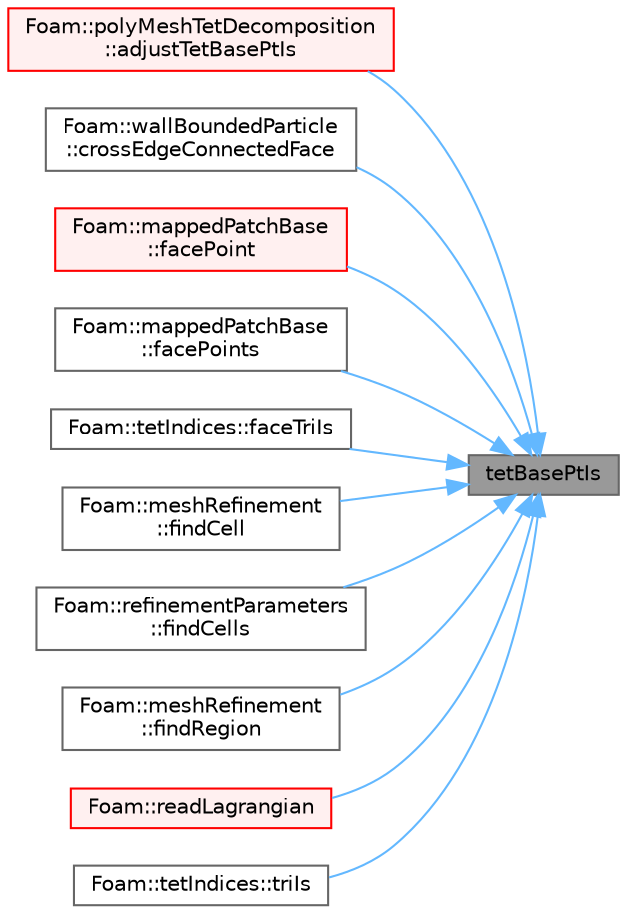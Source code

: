 digraph "tetBasePtIs"
{
 // LATEX_PDF_SIZE
  bgcolor="transparent";
  edge [fontname=Helvetica,fontsize=10,labelfontname=Helvetica,labelfontsize=10];
  node [fontname=Helvetica,fontsize=10,shape=box,height=0.2,width=0.4];
  rankdir="RL";
  Node1 [id="Node000001",label="tetBasePtIs",height=0.2,width=0.4,color="gray40", fillcolor="grey60", style="filled", fontcolor="black",tooltip=" "];
  Node1 -> Node2 [id="edge1_Node000001_Node000002",dir="back",color="steelblue1",style="solid",tooltip=" "];
  Node2 [id="Node000002",label="Foam::polyMeshTetDecomposition\l::adjustTetBasePtIs",height=0.2,width=0.4,color="red", fillcolor="#FFF0F0", style="filled",URL="$classFoam_1_1polyMeshTetDecomposition.html#a6a2ab02aef63d588b91e7c26706186b7",tooltip=" "];
  Node1 -> Node4 [id="edge2_Node000001_Node000004",dir="back",color="steelblue1",style="solid",tooltip=" "];
  Node4 [id="Node000004",label="Foam::wallBoundedParticle\l::crossEdgeConnectedFace",height=0.2,width=0.4,color="grey40", fillcolor="white", style="filled",URL="$classFoam_1_1wallBoundedParticle.html#ac179e5f9d570da13a9dc93073d3640d4",tooltip=" "];
  Node1 -> Node5 [id="edge3_Node000001_Node000005",dir="back",color="steelblue1",style="solid",tooltip=" "];
  Node5 [id="Node000005",label="Foam::mappedPatchBase\l::facePoint",height=0.2,width=0.4,color="red", fillcolor="#FFF0F0", style="filled",URL="$classFoam_1_1mappedPatchBase.html#ad0bddf79d2b444844de9954bd3c79317",tooltip=" "];
  Node1 -> Node7 [id="edge4_Node000001_Node000007",dir="back",color="steelblue1",style="solid",tooltip=" "];
  Node7 [id="Node000007",label="Foam::mappedPatchBase\l::facePoints",height=0.2,width=0.4,color="grey40", fillcolor="white", style="filled",URL="$classFoam_1_1mappedPatchBase.html#a07740d4a505ec8efad942345ccfc861e",tooltip=" "];
  Node1 -> Node8 [id="edge5_Node000001_Node000008",dir="back",color="steelblue1",style="solid",tooltip=" "];
  Node8 [id="Node000008",label="Foam::tetIndices::faceTriIs",height=0.2,width=0.4,color="grey40", fillcolor="white", style="filled",URL="$classFoam_1_1tetIndices.html#a72299a59cfdf25021fcc77f5d5fa58a9",tooltip=" "];
  Node1 -> Node9 [id="edge6_Node000001_Node000009",dir="back",color="steelblue1",style="solid",tooltip=" "];
  Node9 [id="Node000009",label="Foam::meshRefinement\l::findCell",height=0.2,width=0.4,color="grey40", fillcolor="white", style="filled",URL="$classFoam_1_1meshRefinement.html#a884048ade92cce77ac57bc9cce91eed3",tooltip=" "];
  Node1 -> Node10 [id="edge7_Node000001_Node000010",dir="back",color="steelblue1",style="solid",tooltip=" "];
  Node10 [id="Node000010",label="Foam::refinementParameters\l::findCells",height=0.2,width=0.4,color="grey40", fillcolor="white", style="filled",URL="$classFoam_1_1refinementParameters.html#a5d4f01818dac0018c37f3f24e1655009",tooltip=" "];
  Node1 -> Node11 [id="edge8_Node000001_Node000011",dir="back",color="steelblue1",style="solid",tooltip=" "];
  Node11 [id="Node000011",label="Foam::meshRefinement\l::findRegion",height=0.2,width=0.4,color="grey40", fillcolor="white", style="filled",URL="$classFoam_1_1meshRefinement.html#ab31250156b2966c21c7dca3eb1dee42f",tooltip=" "];
  Node1 -> Node12 [id="edge9_Node000001_Node000012",dir="back",color="steelblue1",style="solid",tooltip=" "];
  Node12 [id="Node000012",label="Foam::readLagrangian",height=0.2,width=0.4,color="red", fillcolor="#FFF0F0", style="filled",URL="$namespaceFoam.html#a8a04ca0c80ea39efa93a70658bbdfab9",tooltip=" "];
  Node1 -> Node14 [id="edge10_Node000001_Node000014",dir="back",color="steelblue1",style="solid",tooltip=" "];
  Node14 [id="Node000014",label="Foam::tetIndices::triIs",height=0.2,width=0.4,color="grey40", fillcolor="white", style="filled",URL="$classFoam_1_1tetIndices.html#a0df13873e07e156187023eab427918f3",tooltip=" "];
}

